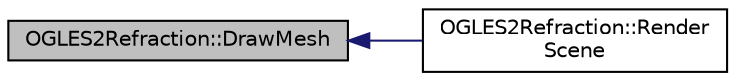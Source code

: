 digraph "OGLES2Refraction::DrawMesh"
{
  edge [fontname="Helvetica",fontsize="10",labelfontname="Helvetica",labelfontsize="10"];
  node [fontname="Helvetica",fontsize="10",shape=record];
  rankdir="LR";
  Node1 [label="OGLES2Refraction::DrawMesh",height=0.2,width=0.4,color="black", fillcolor="grey75", style="filled", fontcolor="black"];
  Node1 -> Node2 [dir="back",color="midnightblue",fontsize="10",style="solid",fontname="Helvetica"];
  Node2 [label="OGLES2Refraction::Render\lScene",height=0.2,width=0.4,color="black", fillcolor="white", style="filled",URL="$class_o_g_l_e_s2_refraction.html#af5af4bf7ecc3b1eb6c2da773e29fa5b0"];
}
